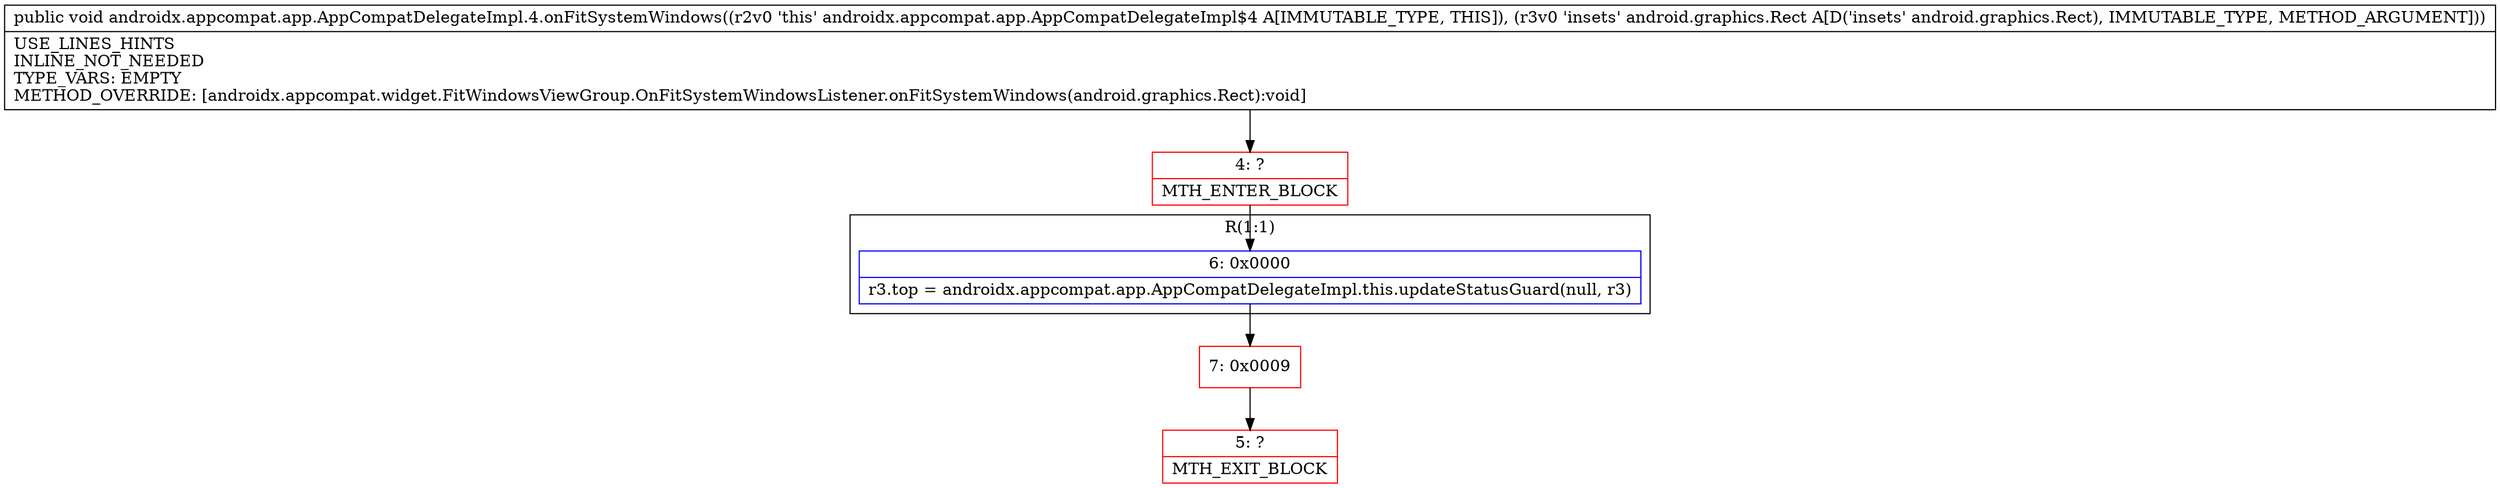 digraph "CFG forandroidx.appcompat.app.AppCompatDelegateImpl.4.onFitSystemWindows(Landroid\/graphics\/Rect;)V" {
subgraph cluster_Region_1629439112 {
label = "R(1:1)";
node [shape=record,color=blue];
Node_6 [shape=record,label="{6\:\ 0x0000|r3.top = androidx.appcompat.app.AppCompatDelegateImpl.this.updateStatusGuard(null, r3)\l}"];
}
Node_4 [shape=record,color=red,label="{4\:\ ?|MTH_ENTER_BLOCK\l}"];
Node_7 [shape=record,color=red,label="{7\:\ 0x0009}"];
Node_5 [shape=record,color=red,label="{5\:\ ?|MTH_EXIT_BLOCK\l}"];
MethodNode[shape=record,label="{public void androidx.appcompat.app.AppCompatDelegateImpl.4.onFitSystemWindows((r2v0 'this' androidx.appcompat.app.AppCompatDelegateImpl$4 A[IMMUTABLE_TYPE, THIS]), (r3v0 'insets' android.graphics.Rect A[D('insets' android.graphics.Rect), IMMUTABLE_TYPE, METHOD_ARGUMENT]))  | USE_LINES_HINTS\lINLINE_NOT_NEEDED\lTYPE_VARS: EMPTY\lMETHOD_OVERRIDE: [androidx.appcompat.widget.FitWindowsViewGroup.OnFitSystemWindowsListener.onFitSystemWindows(android.graphics.Rect):void]\l}"];
MethodNode -> Node_4;Node_6 -> Node_7;
Node_4 -> Node_6;
Node_7 -> Node_5;
}

